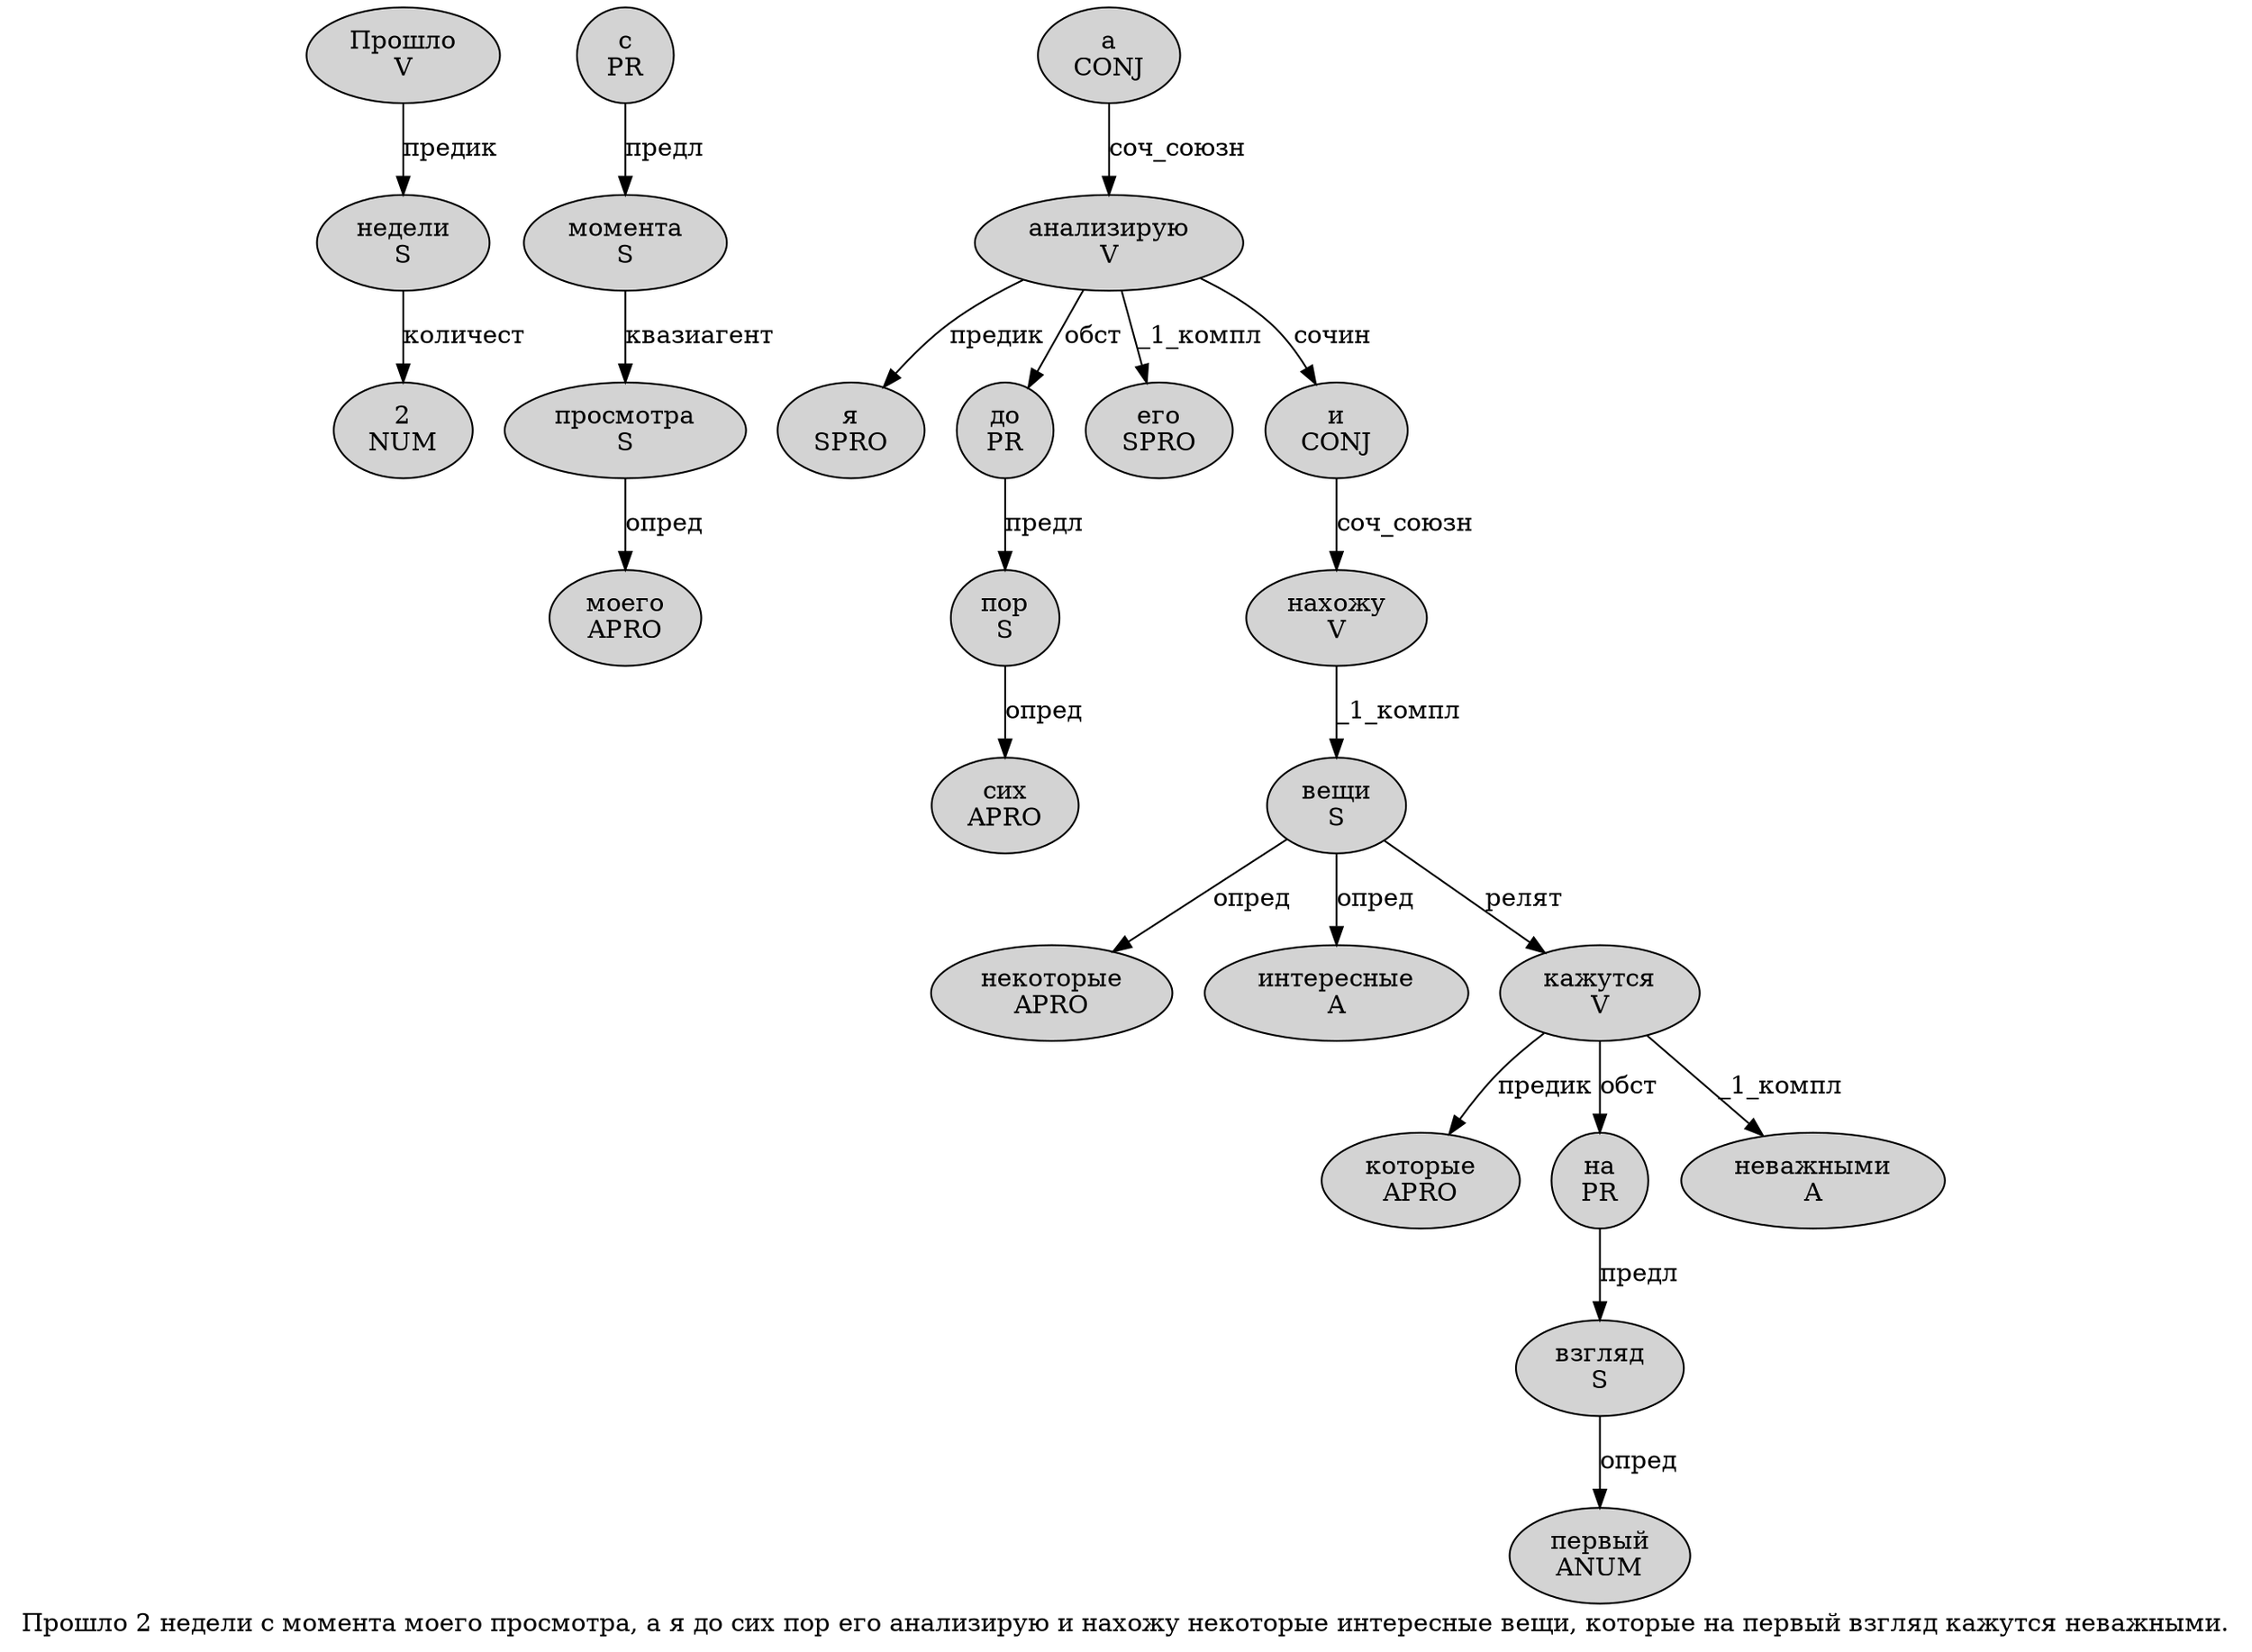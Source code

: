 digraph SENTENCE_1608 {
	graph [label="Прошло 2 недели с момента моего просмотра, а я до сих пор его анализирую и нахожу некоторые интересные вещи, которые на первый взгляд кажутся неважными."]
	node [style=filled]
		0 [label="Прошло
V" color="" fillcolor=lightgray penwidth=1 shape=ellipse]
		1 [label="2
NUM" color="" fillcolor=lightgray penwidth=1 shape=ellipse]
		2 [label="недели
S" color="" fillcolor=lightgray penwidth=1 shape=ellipse]
		3 [label="с
PR" color="" fillcolor=lightgray penwidth=1 shape=ellipse]
		4 [label="момента
S" color="" fillcolor=lightgray penwidth=1 shape=ellipse]
		5 [label="моего
APRO" color="" fillcolor=lightgray penwidth=1 shape=ellipse]
		6 [label="просмотра
S" color="" fillcolor=lightgray penwidth=1 shape=ellipse]
		8 [label="а
CONJ" color="" fillcolor=lightgray penwidth=1 shape=ellipse]
		9 [label="я
SPRO" color="" fillcolor=lightgray penwidth=1 shape=ellipse]
		10 [label="до
PR" color="" fillcolor=lightgray penwidth=1 shape=ellipse]
		11 [label="сих
APRO" color="" fillcolor=lightgray penwidth=1 shape=ellipse]
		12 [label="пор
S" color="" fillcolor=lightgray penwidth=1 shape=ellipse]
		13 [label="его
SPRO" color="" fillcolor=lightgray penwidth=1 shape=ellipse]
		14 [label="анализирую
V" color="" fillcolor=lightgray penwidth=1 shape=ellipse]
		15 [label="и
CONJ" color="" fillcolor=lightgray penwidth=1 shape=ellipse]
		16 [label="нахожу
V" color="" fillcolor=lightgray penwidth=1 shape=ellipse]
		17 [label="некоторые
APRO" color="" fillcolor=lightgray penwidth=1 shape=ellipse]
		18 [label="интересные
A" color="" fillcolor=lightgray penwidth=1 shape=ellipse]
		19 [label="вещи
S" color="" fillcolor=lightgray penwidth=1 shape=ellipse]
		21 [label="которые
APRO" color="" fillcolor=lightgray penwidth=1 shape=ellipse]
		22 [label="на
PR" color="" fillcolor=lightgray penwidth=1 shape=ellipse]
		23 [label="первый
ANUM" color="" fillcolor=lightgray penwidth=1 shape=ellipse]
		24 [label="взгляд
S" color="" fillcolor=lightgray penwidth=1 shape=ellipse]
		25 [label="кажутся
V" color="" fillcolor=lightgray penwidth=1 shape=ellipse]
		26 [label="неважными
A" color="" fillcolor=lightgray penwidth=1 shape=ellipse]
			10 -> 12 [label="предл"]
			0 -> 2 [label="предик"]
			6 -> 5 [label="опред"]
			19 -> 17 [label="опред"]
			19 -> 18 [label="опред"]
			19 -> 25 [label="релят"]
			3 -> 4 [label="предл"]
			15 -> 16 [label="соч_союзн"]
			12 -> 11 [label="опред"]
			14 -> 9 [label="предик"]
			14 -> 10 [label="обст"]
			14 -> 13 [label="_1_компл"]
			14 -> 15 [label="сочин"]
			25 -> 21 [label="предик"]
			25 -> 22 [label="обст"]
			25 -> 26 [label="_1_компл"]
			8 -> 14 [label="соч_союзн"]
			16 -> 19 [label="_1_компл"]
			4 -> 6 [label="квазиагент"]
			2 -> 1 [label="количест"]
			22 -> 24 [label="предл"]
			24 -> 23 [label="опред"]
}